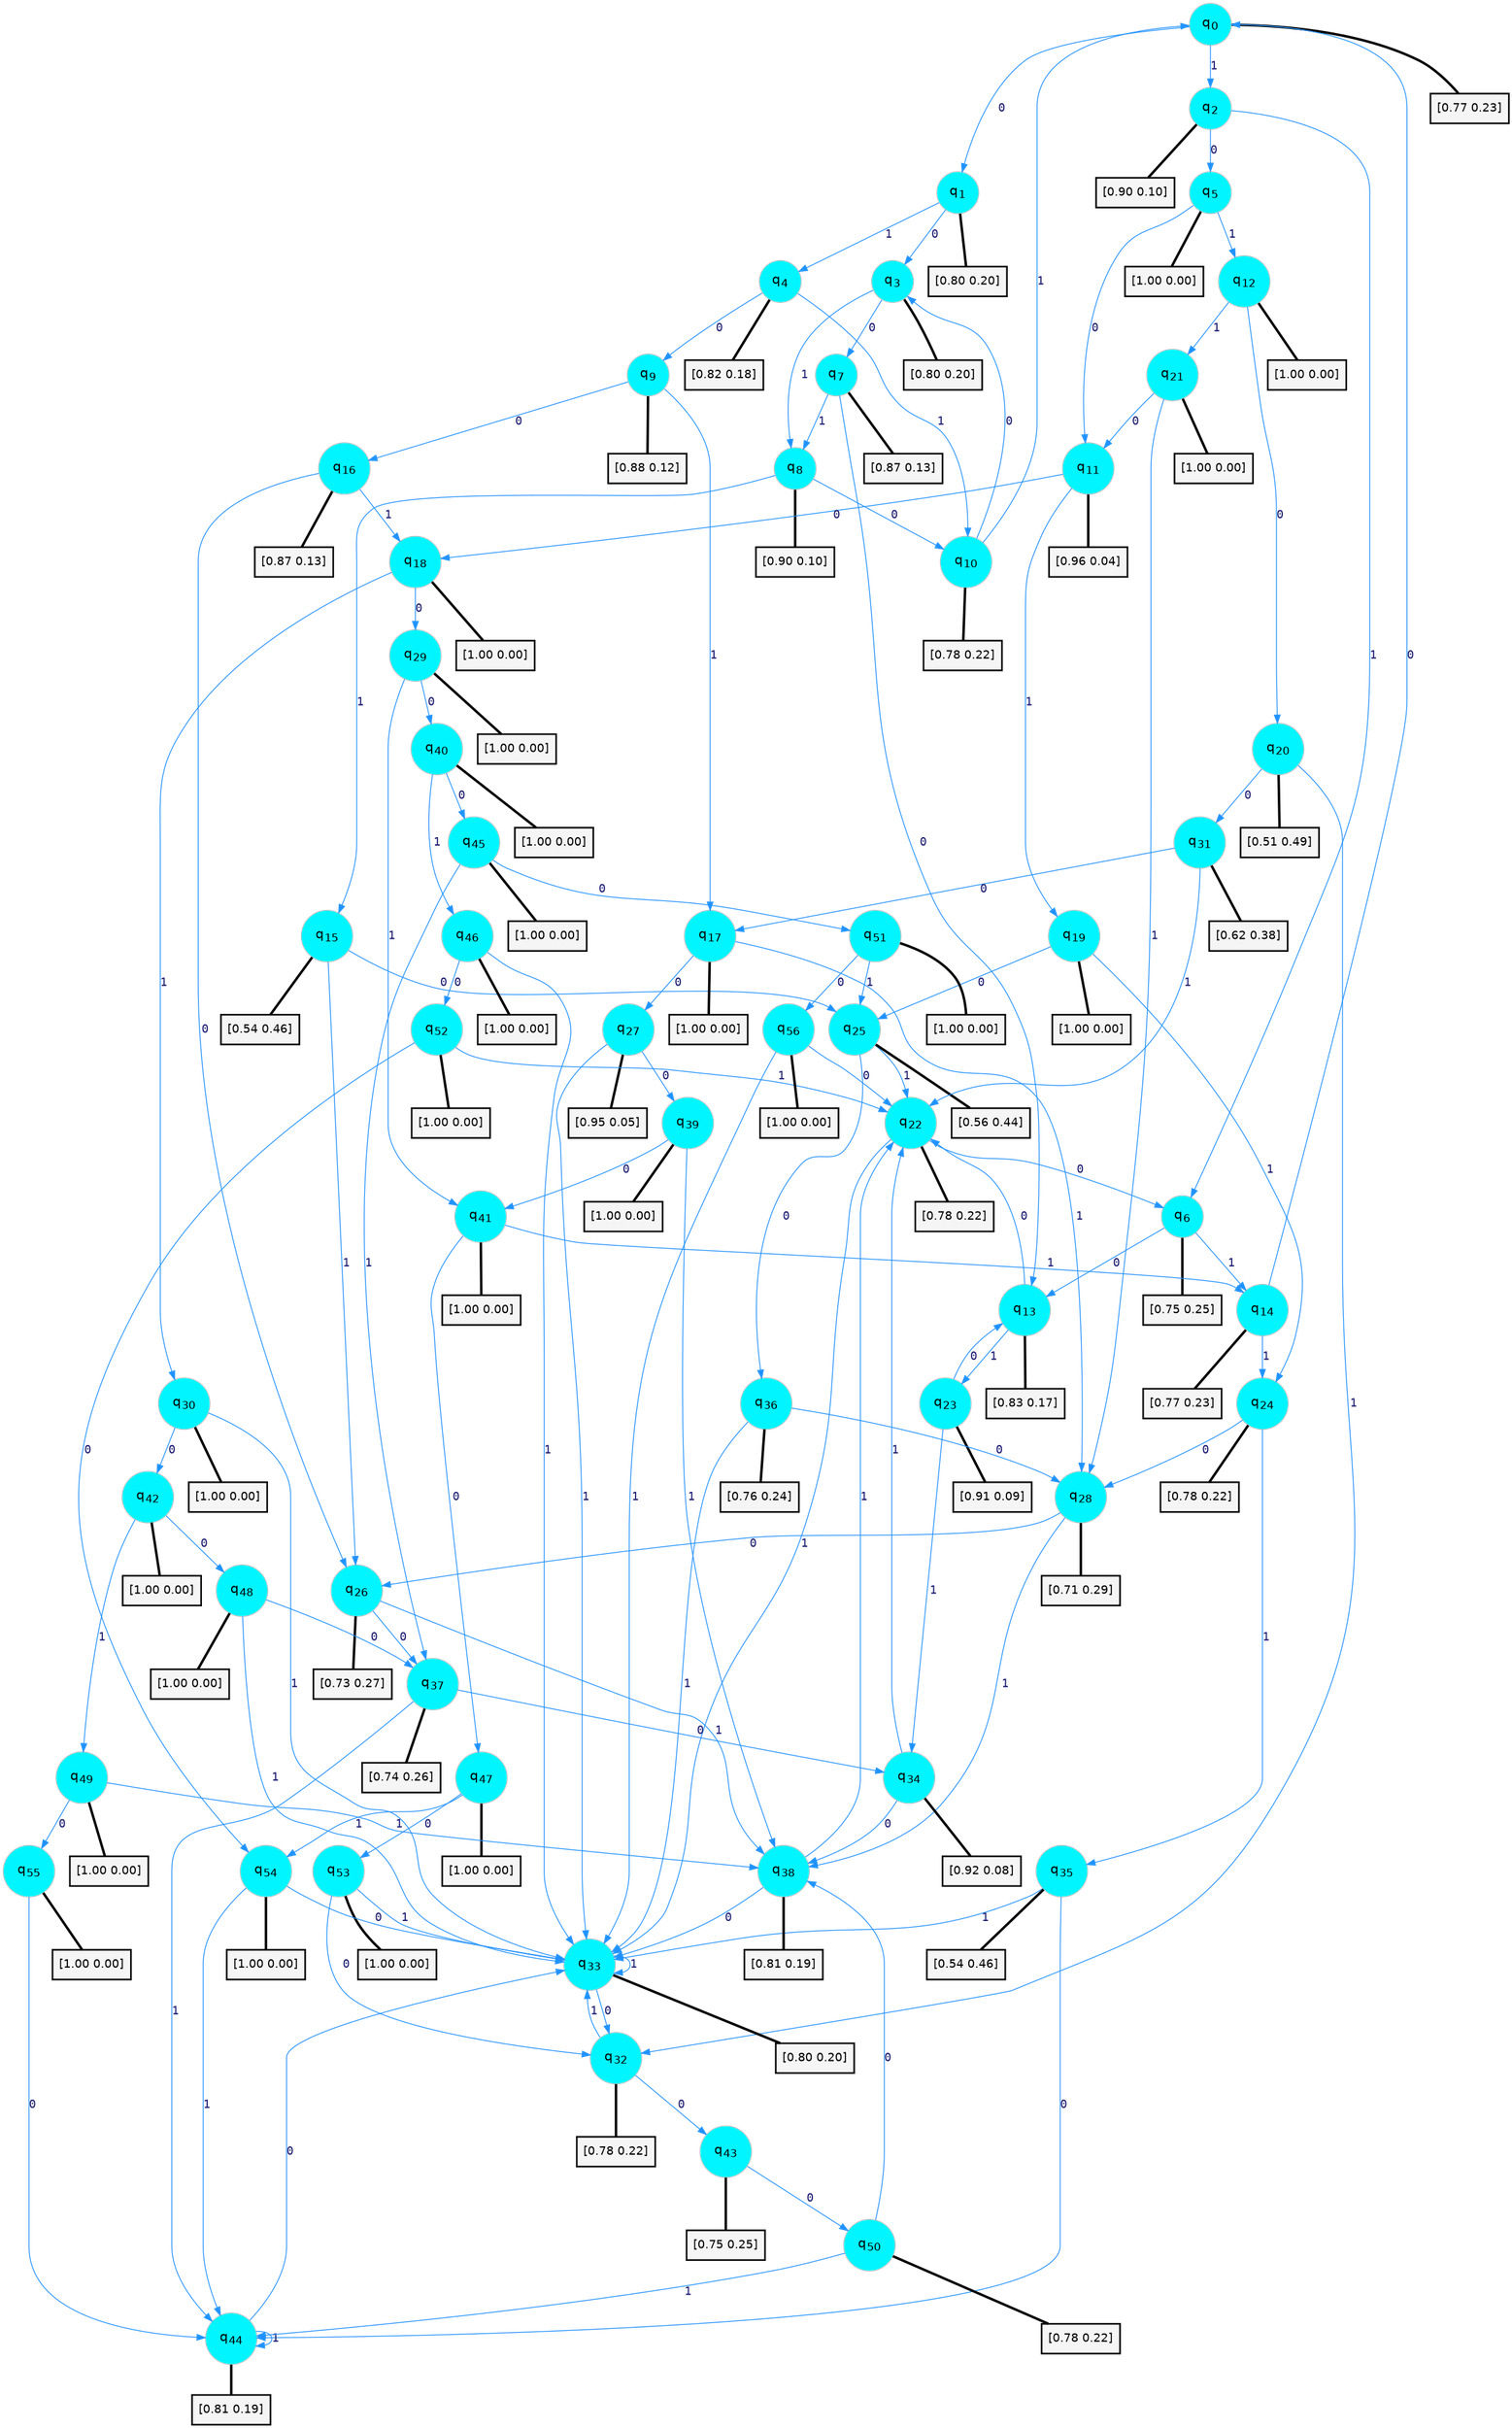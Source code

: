 digraph G {
graph [
bgcolor=transparent, dpi=300, rankdir=TD, size="40,25"];
node [
color=gray, fillcolor=turquoise1, fontcolor=black, fontname=Helvetica, fontsize=16, fontweight=bold, shape=circle, style=filled];
edge [
arrowsize=1, color=dodgerblue1, fontcolor=midnightblue, fontname=courier, fontweight=bold, penwidth=1, style=solid, weight=20];
0[label=<q<SUB>0</SUB>>];
1[label=<q<SUB>1</SUB>>];
2[label=<q<SUB>2</SUB>>];
3[label=<q<SUB>3</SUB>>];
4[label=<q<SUB>4</SUB>>];
5[label=<q<SUB>5</SUB>>];
6[label=<q<SUB>6</SUB>>];
7[label=<q<SUB>7</SUB>>];
8[label=<q<SUB>8</SUB>>];
9[label=<q<SUB>9</SUB>>];
10[label=<q<SUB>10</SUB>>];
11[label=<q<SUB>11</SUB>>];
12[label=<q<SUB>12</SUB>>];
13[label=<q<SUB>13</SUB>>];
14[label=<q<SUB>14</SUB>>];
15[label=<q<SUB>15</SUB>>];
16[label=<q<SUB>16</SUB>>];
17[label=<q<SUB>17</SUB>>];
18[label=<q<SUB>18</SUB>>];
19[label=<q<SUB>19</SUB>>];
20[label=<q<SUB>20</SUB>>];
21[label=<q<SUB>21</SUB>>];
22[label=<q<SUB>22</SUB>>];
23[label=<q<SUB>23</SUB>>];
24[label=<q<SUB>24</SUB>>];
25[label=<q<SUB>25</SUB>>];
26[label=<q<SUB>26</SUB>>];
27[label=<q<SUB>27</SUB>>];
28[label=<q<SUB>28</SUB>>];
29[label=<q<SUB>29</SUB>>];
30[label=<q<SUB>30</SUB>>];
31[label=<q<SUB>31</SUB>>];
32[label=<q<SUB>32</SUB>>];
33[label=<q<SUB>33</SUB>>];
34[label=<q<SUB>34</SUB>>];
35[label=<q<SUB>35</SUB>>];
36[label=<q<SUB>36</SUB>>];
37[label=<q<SUB>37</SUB>>];
38[label=<q<SUB>38</SUB>>];
39[label=<q<SUB>39</SUB>>];
40[label=<q<SUB>40</SUB>>];
41[label=<q<SUB>41</SUB>>];
42[label=<q<SUB>42</SUB>>];
43[label=<q<SUB>43</SUB>>];
44[label=<q<SUB>44</SUB>>];
45[label=<q<SUB>45</SUB>>];
46[label=<q<SUB>46</SUB>>];
47[label=<q<SUB>47</SUB>>];
48[label=<q<SUB>48</SUB>>];
49[label=<q<SUB>49</SUB>>];
50[label=<q<SUB>50</SUB>>];
51[label=<q<SUB>51</SUB>>];
52[label=<q<SUB>52</SUB>>];
53[label=<q<SUB>53</SUB>>];
54[label=<q<SUB>54</SUB>>];
55[label=<q<SUB>55</SUB>>];
56[label=<q<SUB>56</SUB>>];
57[label="[0.77 0.23]", shape=box,fontcolor=black, fontname=Helvetica, fontsize=14, penwidth=2, fillcolor=whitesmoke,color=black];
58[label="[0.80 0.20]", shape=box,fontcolor=black, fontname=Helvetica, fontsize=14, penwidth=2, fillcolor=whitesmoke,color=black];
59[label="[0.90 0.10]", shape=box,fontcolor=black, fontname=Helvetica, fontsize=14, penwidth=2, fillcolor=whitesmoke,color=black];
60[label="[0.80 0.20]", shape=box,fontcolor=black, fontname=Helvetica, fontsize=14, penwidth=2, fillcolor=whitesmoke,color=black];
61[label="[0.82 0.18]", shape=box,fontcolor=black, fontname=Helvetica, fontsize=14, penwidth=2, fillcolor=whitesmoke,color=black];
62[label="[1.00 0.00]", shape=box,fontcolor=black, fontname=Helvetica, fontsize=14, penwidth=2, fillcolor=whitesmoke,color=black];
63[label="[0.75 0.25]", shape=box,fontcolor=black, fontname=Helvetica, fontsize=14, penwidth=2, fillcolor=whitesmoke,color=black];
64[label="[0.87 0.13]", shape=box,fontcolor=black, fontname=Helvetica, fontsize=14, penwidth=2, fillcolor=whitesmoke,color=black];
65[label="[0.90 0.10]", shape=box,fontcolor=black, fontname=Helvetica, fontsize=14, penwidth=2, fillcolor=whitesmoke,color=black];
66[label="[0.88 0.12]", shape=box,fontcolor=black, fontname=Helvetica, fontsize=14, penwidth=2, fillcolor=whitesmoke,color=black];
67[label="[0.78 0.22]", shape=box,fontcolor=black, fontname=Helvetica, fontsize=14, penwidth=2, fillcolor=whitesmoke,color=black];
68[label="[0.96 0.04]", shape=box,fontcolor=black, fontname=Helvetica, fontsize=14, penwidth=2, fillcolor=whitesmoke,color=black];
69[label="[1.00 0.00]", shape=box,fontcolor=black, fontname=Helvetica, fontsize=14, penwidth=2, fillcolor=whitesmoke,color=black];
70[label="[0.83 0.17]", shape=box,fontcolor=black, fontname=Helvetica, fontsize=14, penwidth=2, fillcolor=whitesmoke,color=black];
71[label="[0.77 0.23]", shape=box,fontcolor=black, fontname=Helvetica, fontsize=14, penwidth=2, fillcolor=whitesmoke,color=black];
72[label="[0.54 0.46]", shape=box,fontcolor=black, fontname=Helvetica, fontsize=14, penwidth=2, fillcolor=whitesmoke,color=black];
73[label="[0.87 0.13]", shape=box,fontcolor=black, fontname=Helvetica, fontsize=14, penwidth=2, fillcolor=whitesmoke,color=black];
74[label="[1.00 0.00]", shape=box,fontcolor=black, fontname=Helvetica, fontsize=14, penwidth=2, fillcolor=whitesmoke,color=black];
75[label="[1.00 0.00]", shape=box,fontcolor=black, fontname=Helvetica, fontsize=14, penwidth=2, fillcolor=whitesmoke,color=black];
76[label="[1.00 0.00]", shape=box,fontcolor=black, fontname=Helvetica, fontsize=14, penwidth=2, fillcolor=whitesmoke,color=black];
77[label="[0.51 0.49]", shape=box,fontcolor=black, fontname=Helvetica, fontsize=14, penwidth=2, fillcolor=whitesmoke,color=black];
78[label="[1.00 0.00]", shape=box,fontcolor=black, fontname=Helvetica, fontsize=14, penwidth=2, fillcolor=whitesmoke,color=black];
79[label="[0.78 0.22]", shape=box,fontcolor=black, fontname=Helvetica, fontsize=14, penwidth=2, fillcolor=whitesmoke,color=black];
80[label="[0.91 0.09]", shape=box,fontcolor=black, fontname=Helvetica, fontsize=14, penwidth=2, fillcolor=whitesmoke,color=black];
81[label="[0.78 0.22]", shape=box,fontcolor=black, fontname=Helvetica, fontsize=14, penwidth=2, fillcolor=whitesmoke,color=black];
82[label="[0.56 0.44]", shape=box,fontcolor=black, fontname=Helvetica, fontsize=14, penwidth=2, fillcolor=whitesmoke,color=black];
83[label="[0.73 0.27]", shape=box,fontcolor=black, fontname=Helvetica, fontsize=14, penwidth=2, fillcolor=whitesmoke,color=black];
84[label="[0.95 0.05]", shape=box,fontcolor=black, fontname=Helvetica, fontsize=14, penwidth=2, fillcolor=whitesmoke,color=black];
85[label="[0.71 0.29]", shape=box,fontcolor=black, fontname=Helvetica, fontsize=14, penwidth=2, fillcolor=whitesmoke,color=black];
86[label="[1.00 0.00]", shape=box,fontcolor=black, fontname=Helvetica, fontsize=14, penwidth=2, fillcolor=whitesmoke,color=black];
87[label="[1.00 0.00]", shape=box,fontcolor=black, fontname=Helvetica, fontsize=14, penwidth=2, fillcolor=whitesmoke,color=black];
88[label="[0.62 0.38]", shape=box,fontcolor=black, fontname=Helvetica, fontsize=14, penwidth=2, fillcolor=whitesmoke,color=black];
89[label="[0.78 0.22]", shape=box,fontcolor=black, fontname=Helvetica, fontsize=14, penwidth=2, fillcolor=whitesmoke,color=black];
90[label="[0.80 0.20]", shape=box,fontcolor=black, fontname=Helvetica, fontsize=14, penwidth=2, fillcolor=whitesmoke,color=black];
91[label="[0.92 0.08]", shape=box,fontcolor=black, fontname=Helvetica, fontsize=14, penwidth=2, fillcolor=whitesmoke,color=black];
92[label="[0.54 0.46]", shape=box,fontcolor=black, fontname=Helvetica, fontsize=14, penwidth=2, fillcolor=whitesmoke,color=black];
93[label="[0.76 0.24]", shape=box,fontcolor=black, fontname=Helvetica, fontsize=14, penwidth=2, fillcolor=whitesmoke,color=black];
94[label="[0.74 0.26]", shape=box,fontcolor=black, fontname=Helvetica, fontsize=14, penwidth=2, fillcolor=whitesmoke,color=black];
95[label="[0.81 0.19]", shape=box,fontcolor=black, fontname=Helvetica, fontsize=14, penwidth=2, fillcolor=whitesmoke,color=black];
96[label="[1.00 0.00]", shape=box,fontcolor=black, fontname=Helvetica, fontsize=14, penwidth=2, fillcolor=whitesmoke,color=black];
97[label="[1.00 0.00]", shape=box,fontcolor=black, fontname=Helvetica, fontsize=14, penwidth=2, fillcolor=whitesmoke,color=black];
98[label="[1.00 0.00]", shape=box,fontcolor=black, fontname=Helvetica, fontsize=14, penwidth=2, fillcolor=whitesmoke,color=black];
99[label="[1.00 0.00]", shape=box,fontcolor=black, fontname=Helvetica, fontsize=14, penwidth=2, fillcolor=whitesmoke,color=black];
100[label="[0.75 0.25]", shape=box,fontcolor=black, fontname=Helvetica, fontsize=14, penwidth=2, fillcolor=whitesmoke,color=black];
101[label="[0.81 0.19]", shape=box,fontcolor=black, fontname=Helvetica, fontsize=14, penwidth=2, fillcolor=whitesmoke,color=black];
102[label="[1.00 0.00]", shape=box,fontcolor=black, fontname=Helvetica, fontsize=14, penwidth=2, fillcolor=whitesmoke,color=black];
103[label="[1.00 0.00]", shape=box,fontcolor=black, fontname=Helvetica, fontsize=14, penwidth=2, fillcolor=whitesmoke,color=black];
104[label="[1.00 0.00]", shape=box,fontcolor=black, fontname=Helvetica, fontsize=14, penwidth=2, fillcolor=whitesmoke,color=black];
105[label="[1.00 0.00]", shape=box,fontcolor=black, fontname=Helvetica, fontsize=14, penwidth=2, fillcolor=whitesmoke,color=black];
106[label="[1.00 0.00]", shape=box,fontcolor=black, fontname=Helvetica, fontsize=14, penwidth=2, fillcolor=whitesmoke,color=black];
107[label="[0.78 0.22]", shape=box,fontcolor=black, fontname=Helvetica, fontsize=14, penwidth=2, fillcolor=whitesmoke,color=black];
108[label="[1.00 0.00]", shape=box,fontcolor=black, fontname=Helvetica, fontsize=14, penwidth=2, fillcolor=whitesmoke,color=black];
109[label="[1.00 0.00]", shape=box,fontcolor=black, fontname=Helvetica, fontsize=14, penwidth=2, fillcolor=whitesmoke,color=black];
110[label="[1.00 0.00]", shape=box,fontcolor=black, fontname=Helvetica, fontsize=14, penwidth=2, fillcolor=whitesmoke,color=black];
111[label="[1.00 0.00]", shape=box,fontcolor=black, fontname=Helvetica, fontsize=14, penwidth=2, fillcolor=whitesmoke,color=black];
112[label="[1.00 0.00]", shape=box,fontcolor=black, fontname=Helvetica, fontsize=14, penwidth=2, fillcolor=whitesmoke,color=black];
113[label="[1.00 0.00]", shape=box,fontcolor=black, fontname=Helvetica, fontsize=14, penwidth=2, fillcolor=whitesmoke,color=black];
0->1 [label=0];
0->2 [label=1];
0->57 [arrowhead=none, penwidth=3,color=black];
1->3 [label=0];
1->4 [label=1];
1->58 [arrowhead=none, penwidth=3,color=black];
2->5 [label=0];
2->6 [label=1];
2->59 [arrowhead=none, penwidth=3,color=black];
3->7 [label=0];
3->8 [label=1];
3->60 [arrowhead=none, penwidth=3,color=black];
4->9 [label=0];
4->10 [label=1];
4->61 [arrowhead=none, penwidth=3,color=black];
5->11 [label=0];
5->12 [label=1];
5->62 [arrowhead=none, penwidth=3,color=black];
6->13 [label=0];
6->14 [label=1];
6->63 [arrowhead=none, penwidth=3,color=black];
7->13 [label=0];
7->8 [label=1];
7->64 [arrowhead=none, penwidth=3,color=black];
8->10 [label=0];
8->15 [label=1];
8->65 [arrowhead=none, penwidth=3,color=black];
9->16 [label=0];
9->17 [label=1];
9->66 [arrowhead=none, penwidth=3,color=black];
10->3 [label=0];
10->0 [label=1];
10->67 [arrowhead=none, penwidth=3,color=black];
11->18 [label=0];
11->19 [label=1];
11->68 [arrowhead=none, penwidth=3,color=black];
12->20 [label=0];
12->21 [label=1];
12->69 [arrowhead=none, penwidth=3,color=black];
13->22 [label=0];
13->23 [label=1];
13->70 [arrowhead=none, penwidth=3,color=black];
14->0 [label=0];
14->24 [label=1];
14->71 [arrowhead=none, penwidth=3,color=black];
15->25 [label=0];
15->26 [label=1];
15->72 [arrowhead=none, penwidth=3,color=black];
16->26 [label=0];
16->18 [label=1];
16->73 [arrowhead=none, penwidth=3,color=black];
17->27 [label=0];
17->28 [label=1];
17->74 [arrowhead=none, penwidth=3,color=black];
18->29 [label=0];
18->30 [label=1];
18->75 [arrowhead=none, penwidth=3,color=black];
19->25 [label=0];
19->24 [label=1];
19->76 [arrowhead=none, penwidth=3,color=black];
20->31 [label=0];
20->32 [label=1];
20->77 [arrowhead=none, penwidth=3,color=black];
21->11 [label=0];
21->28 [label=1];
21->78 [arrowhead=none, penwidth=3,color=black];
22->6 [label=0];
22->33 [label=1];
22->79 [arrowhead=none, penwidth=3,color=black];
23->13 [label=0];
23->34 [label=1];
23->80 [arrowhead=none, penwidth=3,color=black];
24->28 [label=0];
24->35 [label=1];
24->81 [arrowhead=none, penwidth=3,color=black];
25->36 [label=0];
25->22 [label=1];
25->82 [arrowhead=none, penwidth=3,color=black];
26->37 [label=0];
26->38 [label=1];
26->83 [arrowhead=none, penwidth=3,color=black];
27->39 [label=0];
27->33 [label=1];
27->84 [arrowhead=none, penwidth=3,color=black];
28->26 [label=0];
28->38 [label=1];
28->85 [arrowhead=none, penwidth=3,color=black];
29->40 [label=0];
29->41 [label=1];
29->86 [arrowhead=none, penwidth=3,color=black];
30->42 [label=0];
30->33 [label=1];
30->87 [arrowhead=none, penwidth=3,color=black];
31->17 [label=0];
31->22 [label=1];
31->88 [arrowhead=none, penwidth=3,color=black];
32->43 [label=0];
32->33 [label=1];
32->89 [arrowhead=none, penwidth=3,color=black];
33->32 [label=0];
33->33 [label=1];
33->90 [arrowhead=none, penwidth=3,color=black];
34->38 [label=0];
34->22 [label=1];
34->91 [arrowhead=none, penwidth=3,color=black];
35->44 [label=0];
35->33 [label=1];
35->92 [arrowhead=none, penwidth=3,color=black];
36->28 [label=0];
36->33 [label=1];
36->93 [arrowhead=none, penwidth=3,color=black];
37->34 [label=0];
37->44 [label=1];
37->94 [arrowhead=none, penwidth=3,color=black];
38->33 [label=0];
38->22 [label=1];
38->95 [arrowhead=none, penwidth=3,color=black];
39->41 [label=0];
39->38 [label=1];
39->96 [arrowhead=none, penwidth=3,color=black];
40->45 [label=0];
40->46 [label=1];
40->97 [arrowhead=none, penwidth=3,color=black];
41->47 [label=0];
41->14 [label=1];
41->98 [arrowhead=none, penwidth=3,color=black];
42->48 [label=0];
42->49 [label=1];
42->99 [arrowhead=none, penwidth=3,color=black];
43->50 [label=0];
43->100 [arrowhead=none, penwidth=3,color=black];
44->33 [label=0];
44->44 [label=1];
44->101 [arrowhead=none, penwidth=3,color=black];
45->51 [label=0];
45->37 [label=1];
45->102 [arrowhead=none, penwidth=3,color=black];
46->52 [label=0];
46->33 [label=1];
46->103 [arrowhead=none, penwidth=3,color=black];
47->53 [label=0];
47->54 [label=1];
47->104 [arrowhead=none, penwidth=3,color=black];
48->37 [label=0];
48->33 [label=1];
48->105 [arrowhead=none, penwidth=3,color=black];
49->55 [label=0];
49->38 [label=1];
49->106 [arrowhead=none, penwidth=3,color=black];
50->38 [label=0];
50->44 [label=1];
50->107 [arrowhead=none, penwidth=3,color=black];
51->56 [label=0];
51->25 [label=1];
51->108 [arrowhead=none, penwidth=3,color=black];
52->54 [label=0];
52->22 [label=1];
52->109 [arrowhead=none, penwidth=3,color=black];
53->32 [label=0];
53->33 [label=1];
53->110 [arrowhead=none, penwidth=3,color=black];
54->33 [label=0];
54->44 [label=1];
54->111 [arrowhead=none, penwidth=3,color=black];
55->44 [label=0];
55->112 [arrowhead=none, penwidth=3,color=black];
56->22 [label=0];
56->33 [label=1];
56->113 [arrowhead=none, penwidth=3,color=black];
}
